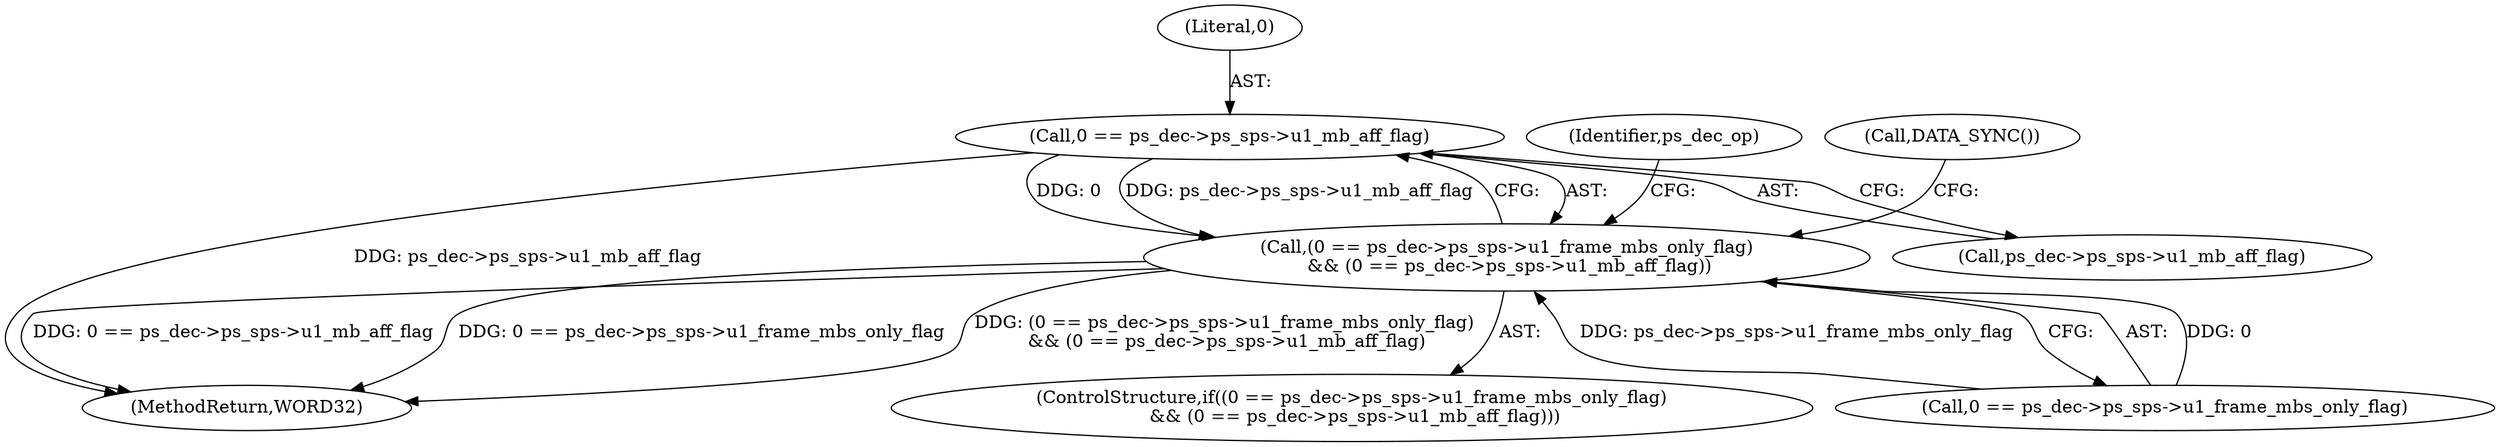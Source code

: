 digraph "0_Android_7554755536019e439433c515eeb44e701fb3bfb2@pointer" {
"1002122" [label="(Call,0 == ps_dec->ps_sps->u1_mb_aff_flag)"];
"1002114" [label="(Call,(0 == ps_dec->ps_sps->u1_frame_mbs_only_flag)\n && (0 == ps_dec->ps_sps->u1_mb_aff_flag))"];
"1002123" [label="(Literal,0)"];
"1002131" [label="(Identifier,ps_dec_op)"];
"1002134" [label="(Call,DATA_SYNC())"];
"1002113" [label="(ControlStructure,if((0 == ps_dec->ps_sps->u1_frame_mbs_only_flag)\n && (0 == ps_dec->ps_sps->u1_mb_aff_flag)))"];
"1002142" [label="(MethodReturn,WORD32)"];
"1002124" [label="(Call,ps_dec->ps_sps->u1_mb_aff_flag)"];
"1002114" [label="(Call,(0 == ps_dec->ps_sps->u1_frame_mbs_only_flag)\n && (0 == ps_dec->ps_sps->u1_mb_aff_flag))"];
"1002122" [label="(Call,0 == ps_dec->ps_sps->u1_mb_aff_flag)"];
"1002115" [label="(Call,0 == ps_dec->ps_sps->u1_frame_mbs_only_flag)"];
"1002122" -> "1002114"  [label="AST: "];
"1002122" -> "1002124"  [label="CFG: "];
"1002123" -> "1002122"  [label="AST: "];
"1002124" -> "1002122"  [label="AST: "];
"1002114" -> "1002122"  [label="CFG: "];
"1002122" -> "1002142"  [label="DDG: ps_dec->ps_sps->u1_mb_aff_flag"];
"1002122" -> "1002114"  [label="DDG: 0"];
"1002122" -> "1002114"  [label="DDG: ps_dec->ps_sps->u1_mb_aff_flag"];
"1002114" -> "1002113"  [label="AST: "];
"1002114" -> "1002115"  [label="CFG: "];
"1002115" -> "1002114"  [label="AST: "];
"1002131" -> "1002114"  [label="CFG: "];
"1002134" -> "1002114"  [label="CFG: "];
"1002114" -> "1002142"  [label="DDG: (0 == ps_dec->ps_sps->u1_frame_mbs_only_flag)\n && (0 == ps_dec->ps_sps->u1_mb_aff_flag)"];
"1002114" -> "1002142"  [label="DDG: 0 == ps_dec->ps_sps->u1_mb_aff_flag"];
"1002114" -> "1002142"  [label="DDG: 0 == ps_dec->ps_sps->u1_frame_mbs_only_flag"];
"1002115" -> "1002114"  [label="DDG: 0"];
"1002115" -> "1002114"  [label="DDG: ps_dec->ps_sps->u1_frame_mbs_only_flag"];
}
